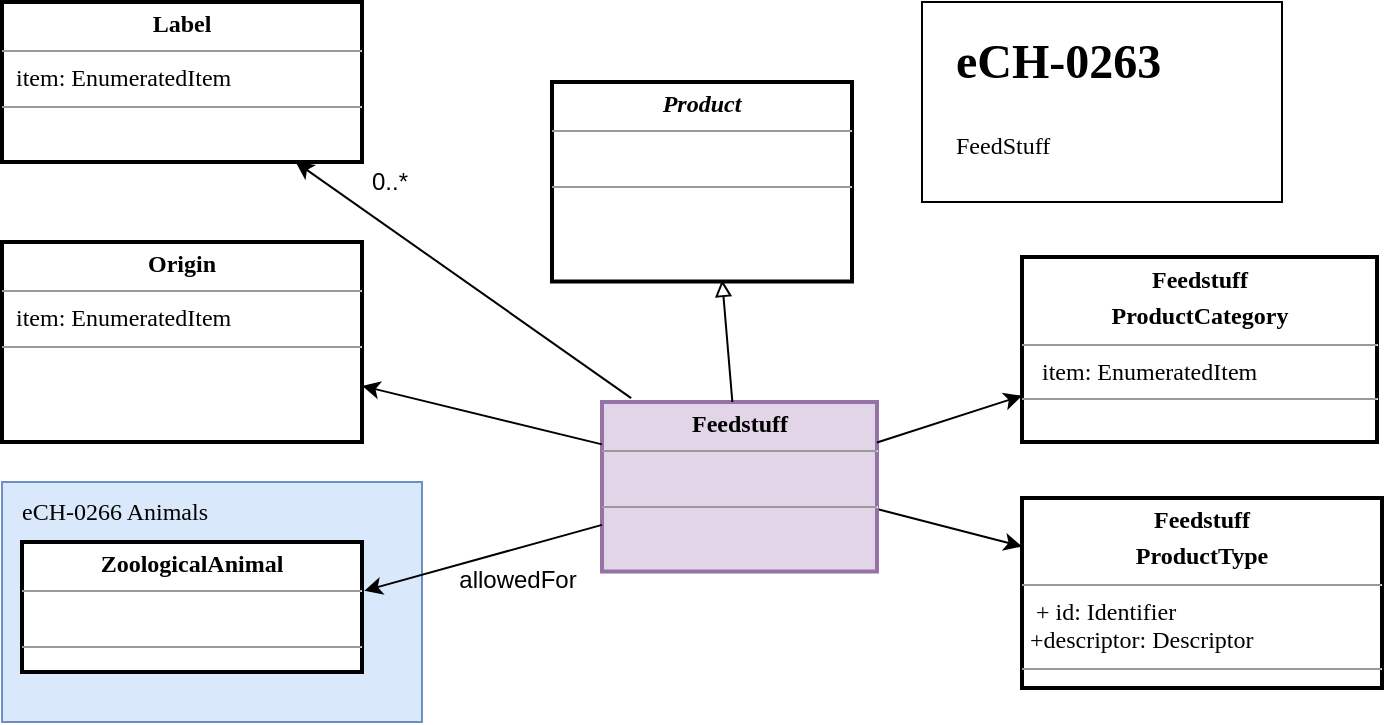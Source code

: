 <mxfile version="20.5.3" type="embed"><diagram name="Page-1" id="qBD6op3qUp-WdUlCAM_y"><mxGraphModel dx="3388" dy="1156" grid="1" gridSize="10" guides="1" tooltips="1" connect="1" arrows="1" fold="1" page="1" pageScale="1" pageWidth="850" pageHeight="1100" math="0" shadow="0"><root><mxCell id="0"/><mxCell id="1" parent="0"/><mxCell id="eBZ3k9Fr4yFesFG8sE71-1" value="&lt;p style=&quot;margin:0px;margin-top:4px;text-align:center;&quot;&gt;&lt;b&gt;Feedstuff&lt;/b&gt;&lt;/p&gt;&lt;hr size=&quot;1&quot;&gt;&lt;p style=&quot;margin:0px;margin-left:4px;&quot;&gt;&amp;nbsp;&lt;br&gt;&lt;/p&gt;&lt;p style=&quot;margin:0px;margin-left:4px;&quot;&gt;&lt;/p&gt;&lt;hr size=&quot;1&quot;&gt;&lt;p style=&quot;margin:0px;margin-left:4px;&quot;&gt;&lt;br&gt;&lt;/p&gt;" style="verticalAlign=top;align=left;overflow=fill;fontSize=12;fontFamily=Verdana;html=1;sketch=0;strokeWidth=2;fillColor=#e1d5e7;strokeColor=#9673a6;" parent="1" vertex="1"><mxGeometry x="-2160" y="440" width="137.5" height="84.75" as="geometry"/></mxCell><mxCell id="eBZ3k9Fr4yFesFG8sE71-5" value="&lt;p style=&quot;margin:0px;margin-top:4px;text-align:center;&quot;&gt;&lt;b&gt;Origin&lt;/b&gt;&lt;/p&gt;&lt;hr size=&quot;1&quot;&gt;&lt;p style=&quot;margin:0px;margin-left:4px;&quot;&gt;&amp;nbsp;item: EnumeratedItem&lt;br&gt;&lt;/p&gt;&lt;hr size=&quot;1&quot;&gt;&lt;p style=&quot;margin:0px;margin-left:4px;&quot;&gt;&lt;br&gt;&lt;/p&gt;" style="verticalAlign=top;align=left;overflow=fill;fontSize=12;fontFamily=Verdana;html=1;sketch=0;strokeWidth=2;" parent="1" vertex="1"><mxGeometry x="-2460" y="360" width="180" height="100" as="geometry"/></mxCell><mxCell id="eBZ3k9Fr4yFesFG8sE71-6" value="" style="endArrow=classic;html=1;sketch=0;fontFamily=Verdana;curved=1;exitX=0;exitY=0.25;exitDx=0;exitDy=0;" parent="1" source="eBZ3k9Fr4yFesFG8sE71-1" target="eBZ3k9Fr4yFesFG8sE71-5" edge="1"><mxGeometry width="50" height="50" relative="1" as="geometry"><mxPoint x="-1495" y="443.25" as="sourcePoint"/><mxPoint x="-1900.26" y="705.63" as="targetPoint"/></mxGeometry></mxCell><mxCell id="eBZ3k9Fr4yFesFG8sE71-7" value="&lt;p style=&quot;margin:0px;margin-top:4px;text-align:center;&quot;&gt;&lt;b&gt;Label&lt;/b&gt;&lt;/p&gt;&lt;hr size=&quot;1&quot;&gt;&lt;p style=&quot;margin:0px;margin-left:4px;&quot;&gt;&amp;nbsp;item: EnumeratedItem&lt;br&gt;&lt;/p&gt;&lt;hr size=&quot;1&quot;&gt;&lt;p style=&quot;margin:0px;margin-left:4px;&quot;&gt;&lt;br&gt;&lt;/p&gt;" style="verticalAlign=top;align=left;overflow=fill;fontSize=12;fontFamily=Verdana;html=1;sketch=0;strokeWidth=2;" parent="1" vertex="1"><mxGeometry x="-2460" y="240" width="180" height="80" as="geometry"/></mxCell><mxCell id="eBZ3k9Fr4yFesFG8sE71-8" value="" style="endArrow=classic;html=1;sketch=0;fontFamily=Verdana;curved=1;exitX=0.106;exitY=-0.023;exitDx=0;exitDy=0;exitPerimeter=0;" parent="1" source="eBZ3k9Fr4yFesFG8sE71-1" target="eBZ3k9Fr4yFesFG8sE71-7" edge="1"><mxGeometry width="50" height="50" relative="1" as="geometry"><mxPoint x="-1476.25" y="401.812" as="sourcePoint"/><mxPoint x="-1906.6" y="404.449" as="targetPoint"/></mxGeometry></mxCell><mxCell id="eBZ3k9Fr4yFesFG8sE71-15" value="0..*" style="text;html=1;strokeColor=none;fillColor=none;align=center;verticalAlign=middle;whiteSpace=wrap;rounded=0;" parent="1" vertex="1"><mxGeometry x="-2296" y="315" width="60" height="30" as="geometry"/></mxCell><mxCell id="eBZ3k9Fr4yFesFG8sE71-21" value="&lt;p style=&quot;margin:0px;margin-top:4px;text-align:center;&quot;&gt;&lt;b style=&quot;background-color: initial;&quot;&gt;Feedstuff&lt;/b&gt;&lt;/p&gt;&lt;p style=&quot;margin:0px;margin-top:4px;text-align:center;&quot;&gt;&lt;b style=&quot;background-color: initial;&quot;&gt;ProductType&lt;/b&gt;&lt;br&gt;&lt;/p&gt;&lt;hr size=&quot;1&quot;&gt;&lt;p style=&quot;margin:0px;margin-left:4px;&quot;&gt;&amp;nbsp;+ id: Identifier&lt;br&gt;&lt;/p&gt;&lt;p style=&quot;margin:0px;margin-left:4px;&quot;&gt;+descriptor: Descriptor&lt;/p&gt;&lt;hr size=&quot;1&quot;&gt;&lt;p style=&quot;margin:0px;margin-left:4px;&quot;&gt;&lt;br&gt;&lt;/p&gt;" style="verticalAlign=top;align=left;overflow=fill;fontSize=12;fontFamily=Verdana;html=1;sketch=0;strokeWidth=2;" parent="1" vertex="1"><mxGeometry x="-1950" y="488" width="180" height="95" as="geometry"/></mxCell><mxCell id="eBZ3k9Fr4yFesFG8sE71-22" value="&lt;p style=&quot;margin:0px;margin-top:4px;text-align:center;&quot;&gt;&lt;b style=&quot;background-color: initial;&quot;&gt;Feedstuff&lt;/b&gt;&lt;/p&gt;&lt;p style=&quot;margin:0px;margin-top:4px;text-align:center;&quot;&gt;&lt;b style=&quot;background-color: initial;&quot;&gt;ProductCategory&lt;/b&gt;&lt;br&gt;&lt;/p&gt;&lt;hr size=&quot;1&quot;&gt;&lt;p style=&quot;margin:0px;margin-left:4px;&quot;&gt;&amp;nbsp; item: EnumeratedItem&lt;br&gt;&lt;/p&gt;&lt;hr size=&quot;1&quot;&gt;&lt;p style=&quot;margin:0px;margin-left:4px;&quot;&gt;&lt;br&gt;&lt;/p&gt;" style="verticalAlign=top;align=left;overflow=fill;fontSize=12;fontFamily=Verdana;html=1;sketch=0;strokeWidth=2;" parent="1" vertex="1"><mxGeometry x="-1950" y="367.5" width="177.5" height="92.5" as="geometry"/></mxCell><mxCell id="eBZ3k9Fr4yFesFG8sE71-23" value="" style="endArrow=classic;html=1;sketch=0;fontFamily=Verdana;curved=1;exitX=1.007;exitY=0.634;exitDx=0;exitDy=0;exitPerimeter=0;" parent="1" source="eBZ3k9Fr4yFesFG8sE71-1" target="eBZ3k9Fr4yFesFG8sE71-21" edge="1"><mxGeometry width="50" height="50" relative="1" as="geometry"><mxPoint x="-1582.46" y="354.625" as="sourcePoint"/><mxPoint x="-1688.103" y="258" as="targetPoint"/></mxGeometry></mxCell><mxCell id="eBZ3k9Fr4yFesFG8sE71-24" value="" style="endArrow=classic;html=1;sketch=0;fontFamily=Verdana;curved=1;entryX=0;entryY=0.75;entryDx=0;entryDy=0;" parent="1" source="eBZ3k9Fr4yFesFG8sE71-1" target="eBZ3k9Fr4yFesFG8sE71-22" edge="1"><mxGeometry width="50" height="50" relative="1" as="geometry"><mxPoint x="-2012.5" y="434.01" as="sourcePoint"/><mxPoint x="-1940.698" y="384" as="targetPoint"/></mxGeometry></mxCell><mxCell id="eBZ3k9Fr4yFesFG8sE71-25" value="allowedFor" style="text;html=1;strokeColor=none;fillColor=none;align=center;verticalAlign=middle;whiteSpace=wrap;rounded=0;" parent="1" vertex="1"><mxGeometry x="-2232" y="513.5" width="60" height="30" as="geometry"/></mxCell><mxCell id="eBZ3k9Fr4yFesFG8sE71-38" value="" style="rounded=0;whiteSpace=wrap;html=1;fillColor=#dae8fc;strokeColor=#6c8ebf;fontFamily=Verdana;" parent="1" vertex="1"><mxGeometry x="-2460" y="480" width="210" height="120" as="geometry"/></mxCell><mxCell id="eBZ3k9Fr4yFesFG8sE71-36" value="eCH-0266 Animals" style="text;html=1;strokeColor=none;fillColor=none;align=left;verticalAlign=middle;whiteSpace=wrap;rounded=0;strokeWidth=2;fontFamily=Verdana;" parent="1" vertex="1"><mxGeometry x="-2452" y="480" width="140" height="30" as="geometry"/></mxCell><mxCell id="eBZ3k9Fr4yFesFG8sE71-37" value="&lt;p style=&quot;margin:0px;margin-top:4px;text-align:center;&quot;&gt;&lt;b&gt;ZoologicalAnimal&lt;/b&gt;&lt;/p&gt;&lt;hr size=&quot;1&quot;&gt;&lt;p style=&quot;margin:0px;margin-left:4px;&quot;&gt;&amp;nbsp;&amp;nbsp;&lt;br&gt;&lt;/p&gt;&lt;hr size=&quot;1&quot;&gt;&lt;p style=&quot;margin:0px;margin-left:4px;&quot;&gt;&lt;br&gt;&lt;/p&gt;" style="verticalAlign=top;align=left;overflow=fill;fontSize=12;fontFamily=Verdana;html=1;sketch=0;strokeWidth=2;" parent="1" vertex="1"><mxGeometry x="-2450" y="510" width="170" height="65" as="geometry"/></mxCell><mxCell id="eBZ3k9Fr4yFesFG8sE71-39" value="" style="endArrow=classic;html=1;sketch=0;fontFamily=Verdana;curved=1;entryX=1.007;entryY=0.375;entryDx=0;entryDy=0;entryPerimeter=0;" parent="1" source="eBZ3k9Fr4yFesFG8sE71-1" target="eBZ3k9Fr4yFesFG8sE71-37" edge="1"><mxGeometry width="50" height="50" relative="1" as="geometry"><mxPoint x="-2142" y="454" as="sourcePoint"/><mxPoint x="-2230" y="538" as="targetPoint"/></mxGeometry></mxCell><mxCell id="eBZ3k9Fr4yFesFG8sE71-40" value="&lt;p style=&quot;margin:0px;margin-top:4px;text-align:center;&quot;&gt;&lt;b&gt;&lt;i&gt;Product&lt;/i&gt;&lt;/b&gt;&lt;/p&gt;&lt;hr size=&quot;1&quot;&gt;&lt;p style=&quot;margin:0px;margin-left:4px;&quot;&gt;&lt;br&gt;&lt;/p&gt;&lt;hr size=&quot;1&quot;&gt;&lt;p style=&quot;margin:0px;margin-left:4px;&quot;&gt;&lt;br&gt;&lt;/p&gt;" style="verticalAlign=top;align=left;overflow=fill;fontSize=12;fontFamily=Verdana;html=1;sketch=0;strokeWidth=2;" parent="1" vertex="1"><mxGeometry x="-2185" y="280" width="150" height="99.75" as="geometry"/></mxCell><mxCell id="eBZ3k9Fr4yFesFG8sE71-41" value="" style="endArrow=block;html=1;sketch=0;fontFamily=Verdana;curved=1;endFill=0;entryX=0.567;entryY=0.992;entryDx=0;entryDy=0;entryPerimeter=0;" parent="1" source="eBZ3k9Fr4yFesFG8sE71-1" target="eBZ3k9Fr4yFesFG8sE71-40" edge="1"><mxGeometry width="50" height="50" relative="1" as="geometry"><mxPoint x="-1990" y="502" as="sourcePoint"/><mxPoint x="-1272" y="555" as="targetPoint"/></mxGeometry></mxCell><mxCell id="2" value="" style="rounded=0;whiteSpace=wrap;html=1;" vertex="1" parent="1"><mxGeometry x="-2000" y="240" width="180" height="100" as="geometry"/></mxCell><mxCell id="3" value="&lt;h1&gt;&lt;span style=&quot;background-color: initial;&quot;&gt;eCH-0263&lt;/span&gt;&lt;/h1&gt;&lt;div&gt;&lt;br&gt;&lt;/div&gt;" style="text;html=1;strokeColor=none;fillColor=none;spacing=5;spacingTop=-20;whiteSpace=wrap;overflow=hidden;rounded=0;strokeWidth=2;fontFamily=Verdana;" vertex="1" parent="1"><mxGeometry x="-1988.5" y="250" width="163.35" height="80" as="geometry"/></mxCell><mxCell id="4" value="FeedStuff" style="text;html=1;strokeColor=none;fillColor=none;align=left;verticalAlign=middle;whiteSpace=wrap;rounded=0;strokeWidth=2;fontFamily=Verdana;" vertex="1" parent="1"><mxGeometry x="-1985.15" y="296.5" width="160" height="30" as="geometry"/></mxCell></root></mxGraphModel></diagram></mxfile>